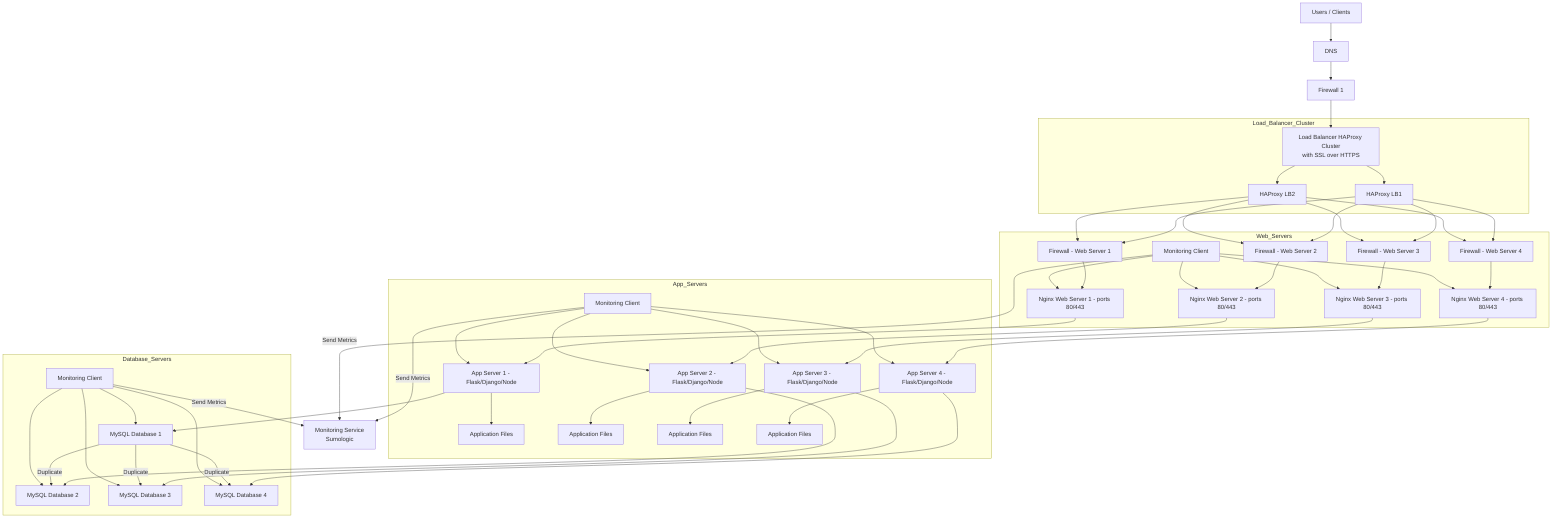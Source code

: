 ---
config:
  layout: dagre
---

flowchart TD

    %% Entry and Load Balancer
    A[Users / Clients] --> B[DNS]
    B --> C0[Firewall 1]
    C0 --> CLB[Load Balancer HAProxy Cluster\nwith SSL over HTTPS]

    subgraph Load_Balancer_Cluster
        CLB --> LB1[HAProxy LB1]
        CLB --> LB2[HAProxy LB2]
    end

    %% Web Servers (Separate Machines)
    subgraph Web_Servers
        LB1 & LB2 --> FW_WS1[Firewall - Web Server 1]
        LB1 & LB2 --> FW_WS2[Firewall - Web Server 2]
        LB1 & LB2 --> FW_WS3[Firewall - Web Server 3]
        LB1 & LB2 --> FW_WS4[Firewall - Web Server 4]
        
        FW_WS1 --> WS1[Nginx Web Server 1 - ports 80/443]
        FW_WS2 --> WS2[Nginx Web Server 2 - ports 80/443]
        FW_WS3 --> WS3[Nginx Web Server 3 - ports 80/443]
        FW_WS4 --> WS4[Nginx Web Server 4 - ports 80/443]

        MON_WS1[Monitoring Client] --> WS1 & WS2 & WS3 & WS4
    end

    %% Application Servers (Separate Machines)
    subgraph App_Servers
        WS1 --> AS1[App Server 1 - Flask/Django/Node]
        WS2 --> AS2[App Server 2 - Flask/Django/Node]
        WS3 --> AS3[App Server 3 - Flask/Django/Node]
        WS4 --> AS4[App Server 4 - Flask/Django/Node]

        AS1 --> FILES1[Application Files]
        AS2 --> FILES2[Application Files]
        AS3 --> FILES3[Application Files]
        AS4 --> FILES4[Application Files]

        MON_AS1[Monitoring Client] --> AS1 & AS2 & AS3 & AS4
    end

    %% Database Servers (Separate Machines)
    subgraph Database_Servers
        AS1 --> DB1[MySQL Database 1]
        AS2 --> DB2[MySQL Database 2]
        AS3 --> DB3[MySQL Database 3]
        AS4 --> DB4[MySQL Database 4]

        DB1 -->|Duplicate| DB2 & DB3 & DB4

        MON_DB1[Monitoring Client] --> DB1 & DB2 & DB3 & DB4
    end

    %% Monitoring Aggregation
    MON_WS1 & MON_AS1 & MON_DB1 -->|Send Metrics| MONS[Monitoring Service\nSumologic]